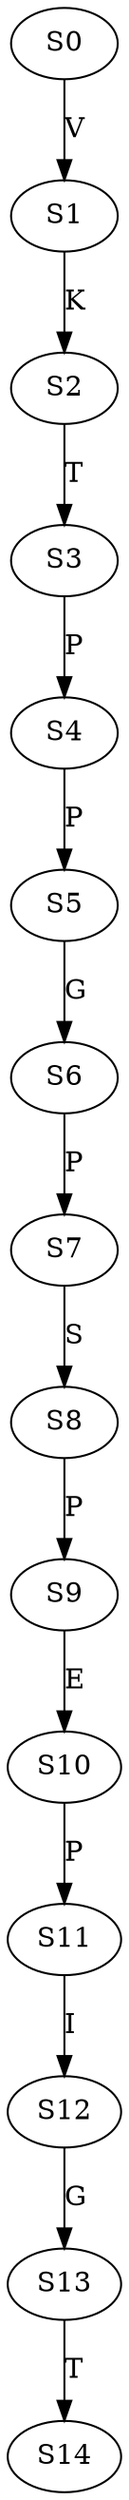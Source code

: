 strict digraph  {
	S0 -> S1 [ label = V ];
	S1 -> S2 [ label = K ];
	S2 -> S3 [ label = T ];
	S3 -> S4 [ label = P ];
	S4 -> S5 [ label = P ];
	S5 -> S6 [ label = G ];
	S6 -> S7 [ label = P ];
	S7 -> S8 [ label = S ];
	S8 -> S9 [ label = P ];
	S9 -> S10 [ label = E ];
	S10 -> S11 [ label = P ];
	S11 -> S12 [ label = I ];
	S12 -> S13 [ label = G ];
	S13 -> S14 [ label = T ];
}

